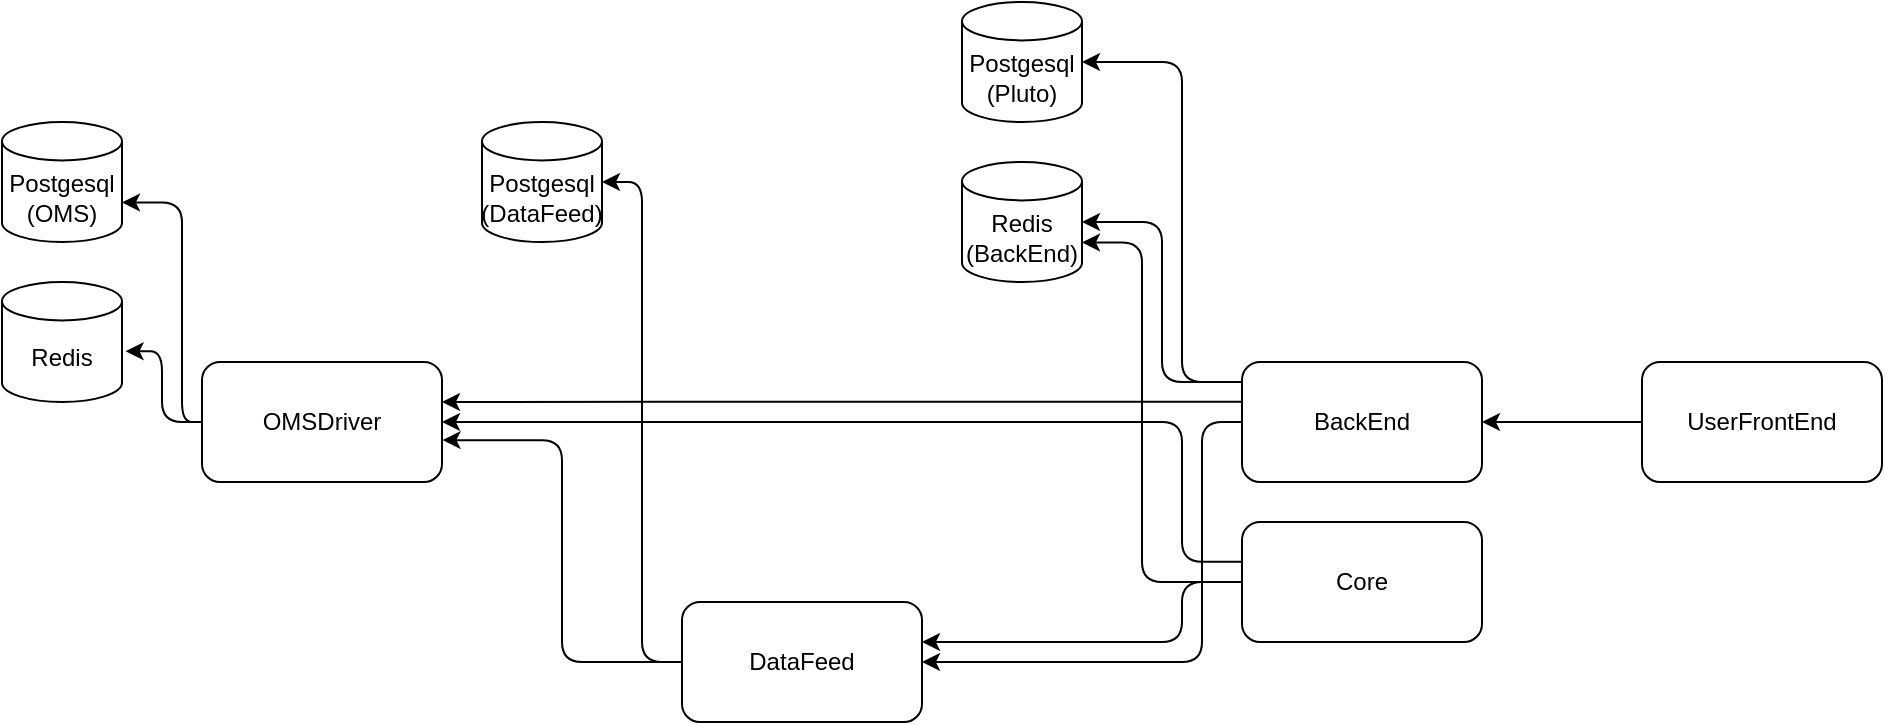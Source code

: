 <mxfile>
    <diagram id="4Z6HhwypGxqfIAxO_W0l" name="Page-1">
        <mxGraphModel dx="1982" dy="1840" grid="1" gridSize="10" guides="1" tooltips="1" connect="1" arrows="1" fold="1" page="1" pageScale="1" pageWidth="827" pageHeight="1169" math="0" shadow="0">
            <root>
                <mxCell id="0"/>
                <mxCell id="1" parent="0"/>
                <mxCell id="13" style="edgeStyle=orthogonalEdgeStyle;html=1;entryX=1;entryY=0.5;entryDx=0;entryDy=0;exitX=0;exitY=0.5;exitDx=0;exitDy=0;" edge="1" parent="1" source="2" target="5">
                    <mxGeometry relative="1" as="geometry">
                        <Array as="points">
                            <mxPoint x="460" y="110"/>
                            <mxPoint x="460" y="230"/>
                        </Array>
                    </mxGeometry>
                </mxCell>
                <mxCell id="15" style="edgeStyle=orthogonalEdgeStyle;html=1;entryX=1;entryY=0.333;entryDx=0;entryDy=0;exitX=0.005;exitY=0.331;exitDx=0;exitDy=0;exitPerimeter=0;entryPerimeter=0;" edge="1" parent="1" source="2" target="8">
                    <mxGeometry relative="1" as="geometry">
                        <Array as="points">
                            <mxPoint x="200" y="100"/>
                        </Array>
                    </mxGeometry>
                </mxCell>
                <mxCell id="18" style="edgeStyle=orthogonalEdgeStyle;html=1;entryX=1;entryY=0.5;entryDx=0;entryDy=0;entryPerimeter=0;" edge="1" parent="1" source="2" target="11">
                    <mxGeometry relative="1" as="geometry">
                        <Array as="points">
                            <mxPoint x="440" y="90"/>
                            <mxPoint x="440" y="10"/>
                        </Array>
                    </mxGeometry>
                </mxCell>
                <mxCell id="19" style="edgeStyle=orthogonalEdgeStyle;html=1;entryX=1;entryY=0.5;entryDx=0;entryDy=0;entryPerimeter=0;" edge="1" parent="1" source="2" target="7">
                    <mxGeometry relative="1" as="geometry">
                        <Array as="points">
                            <mxPoint x="450" y="90"/>
                            <mxPoint x="450" y="-70"/>
                        </Array>
                    </mxGeometry>
                </mxCell>
                <mxCell id="2" value="BackEnd" style="rounded=1;whiteSpace=wrap;html=1;" vertex="1" parent="1">
                    <mxGeometry x="480" y="80" width="120" height="60" as="geometry"/>
                </mxCell>
                <mxCell id="14" style="edgeStyle=orthogonalEdgeStyle;html=1;entryX=1;entryY=0.333;entryDx=0;entryDy=0;entryPerimeter=0;" edge="1" parent="1" source="3" target="5">
                    <mxGeometry relative="1" as="geometry">
                        <mxPoint x="360" y="261" as="targetPoint"/>
                        <Array as="points">
                            <mxPoint x="450" y="190"/>
                            <mxPoint x="450" y="220"/>
                        </Array>
                    </mxGeometry>
                </mxCell>
                <mxCell id="17" style="edgeStyle=orthogonalEdgeStyle;html=1;exitX=-0.002;exitY=0.331;exitDx=0;exitDy=0;exitPerimeter=0;" edge="1" parent="1" source="3" target="8">
                    <mxGeometry relative="1" as="geometry">
                        <Array as="points">
                            <mxPoint x="450" y="180"/>
                            <mxPoint x="450" y="110"/>
                        </Array>
                    </mxGeometry>
                </mxCell>
                <mxCell id="24" style="edgeStyle=orthogonalEdgeStyle;html=1;entryX=1;entryY=0;entryDx=0;entryDy=40.2;entryPerimeter=0;" edge="1" parent="1" source="3" target="11">
                    <mxGeometry relative="1" as="geometry">
                        <Array as="points">
                            <mxPoint x="430" y="190"/>
                            <mxPoint x="430" y="20"/>
                        </Array>
                    </mxGeometry>
                </mxCell>
                <mxCell id="3" value="Core" style="rounded=1;whiteSpace=wrap;html=1;" vertex="1" parent="1">
                    <mxGeometry x="480" y="160" width="120" height="60" as="geometry"/>
                </mxCell>
                <mxCell id="12" style="edgeStyle=none;html=1;entryX=1;entryY=0.5;entryDx=0;entryDy=0;" edge="1" parent="1" source="4" target="2">
                    <mxGeometry relative="1" as="geometry"/>
                </mxCell>
                <mxCell id="4" value="UserFrontEnd" style="rounded=1;whiteSpace=wrap;html=1;" vertex="1" parent="1">
                    <mxGeometry x="680" y="80" width="120" height="60" as="geometry"/>
                </mxCell>
                <mxCell id="16" style="edgeStyle=orthogonalEdgeStyle;html=1;entryX=1.002;entryY=0.651;entryDx=0;entryDy=0;entryPerimeter=0;" edge="1" parent="1" source="5" target="8">
                    <mxGeometry relative="1" as="geometry"/>
                </mxCell>
                <mxCell id="20" style="edgeStyle=orthogonalEdgeStyle;html=1;entryX=1;entryY=0.5;entryDx=0;entryDy=0;entryPerimeter=0;" edge="1" parent="1" source="5" target="9">
                    <mxGeometry relative="1" as="geometry"/>
                </mxCell>
                <mxCell id="5" value="DataFeed" style="rounded=1;whiteSpace=wrap;html=1;" vertex="1" parent="1">
                    <mxGeometry x="200" y="200" width="120" height="60" as="geometry"/>
                </mxCell>
                <mxCell id="7" value="Postgesql&lt;br&gt;(Pluto)" style="shape=cylinder3;whiteSpace=wrap;html=1;boundedLbl=1;backgroundOutline=1;size=9.6;" vertex="1" parent="1">
                    <mxGeometry x="340" y="-100" width="60" height="60" as="geometry"/>
                </mxCell>
                <mxCell id="21" style="edgeStyle=orthogonalEdgeStyle;html=1;entryX=1;entryY=0;entryDx=0;entryDy=40.2;entryPerimeter=0;" edge="1" parent="1" source="8" target="10">
                    <mxGeometry relative="1" as="geometry">
                        <Array as="points">
                            <mxPoint x="-50" y="110"/>
                            <mxPoint x="-50"/>
                        </Array>
                    </mxGeometry>
                </mxCell>
                <mxCell id="23" style="edgeStyle=orthogonalEdgeStyle;html=1;entryX=1.03;entryY=0.577;entryDx=0;entryDy=0;entryPerimeter=0;" edge="1" parent="1" source="8" target="22">
                    <mxGeometry relative="1" as="geometry"/>
                </mxCell>
                <mxCell id="8" value="OMSDriver" style="rounded=1;whiteSpace=wrap;html=1;" vertex="1" parent="1">
                    <mxGeometry x="-40" y="80" width="120" height="60" as="geometry"/>
                </mxCell>
                <mxCell id="9" value="Postgesql&lt;br&gt;(DataFeed)" style="shape=cylinder3;whiteSpace=wrap;html=1;boundedLbl=1;backgroundOutline=1;size=9.6;" vertex="1" parent="1">
                    <mxGeometry x="100" y="-40" width="60" height="60" as="geometry"/>
                </mxCell>
                <mxCell id="10" value="Postgesql&lt;br&gt;(OMS)" style="shape=cylinder3;whiteSpace=wrap;html=1;boundedLbl=1;backgroundOutline=1;size=9.6;" vertex="1" parent="1">
                    <mxGeometry x="-140" y="-40" width="60" height="60" as="geometry"/>
                </mxCell>
                <mxCell id="11" value="Redis&lt;br&gt;(BackEnd)" style="shape=cylinder3;whiteSpace=wrap;html=1;boundedLbl=1;backgroundOutline=1;size=9.6;" vertex="1" parent="1">
                    <mxGeometry x="340" y="-20" width="60" height="60" as="geometry"/>
                </mxCell>
                <mxCell id="22" value="Redis" style="shape=cylinder3;whiteSpace=wrap;html=1;boundedLbl=1;backgroundOutline=1;size=9.6;" vertex="1" parent="1">
                    <mxGeometry x="-140" y="40" width="60" height="60" as="geometry"/>
                </mxCell>
            </root>
        </mxGraphModel>
    </diagram>
</mxfile>